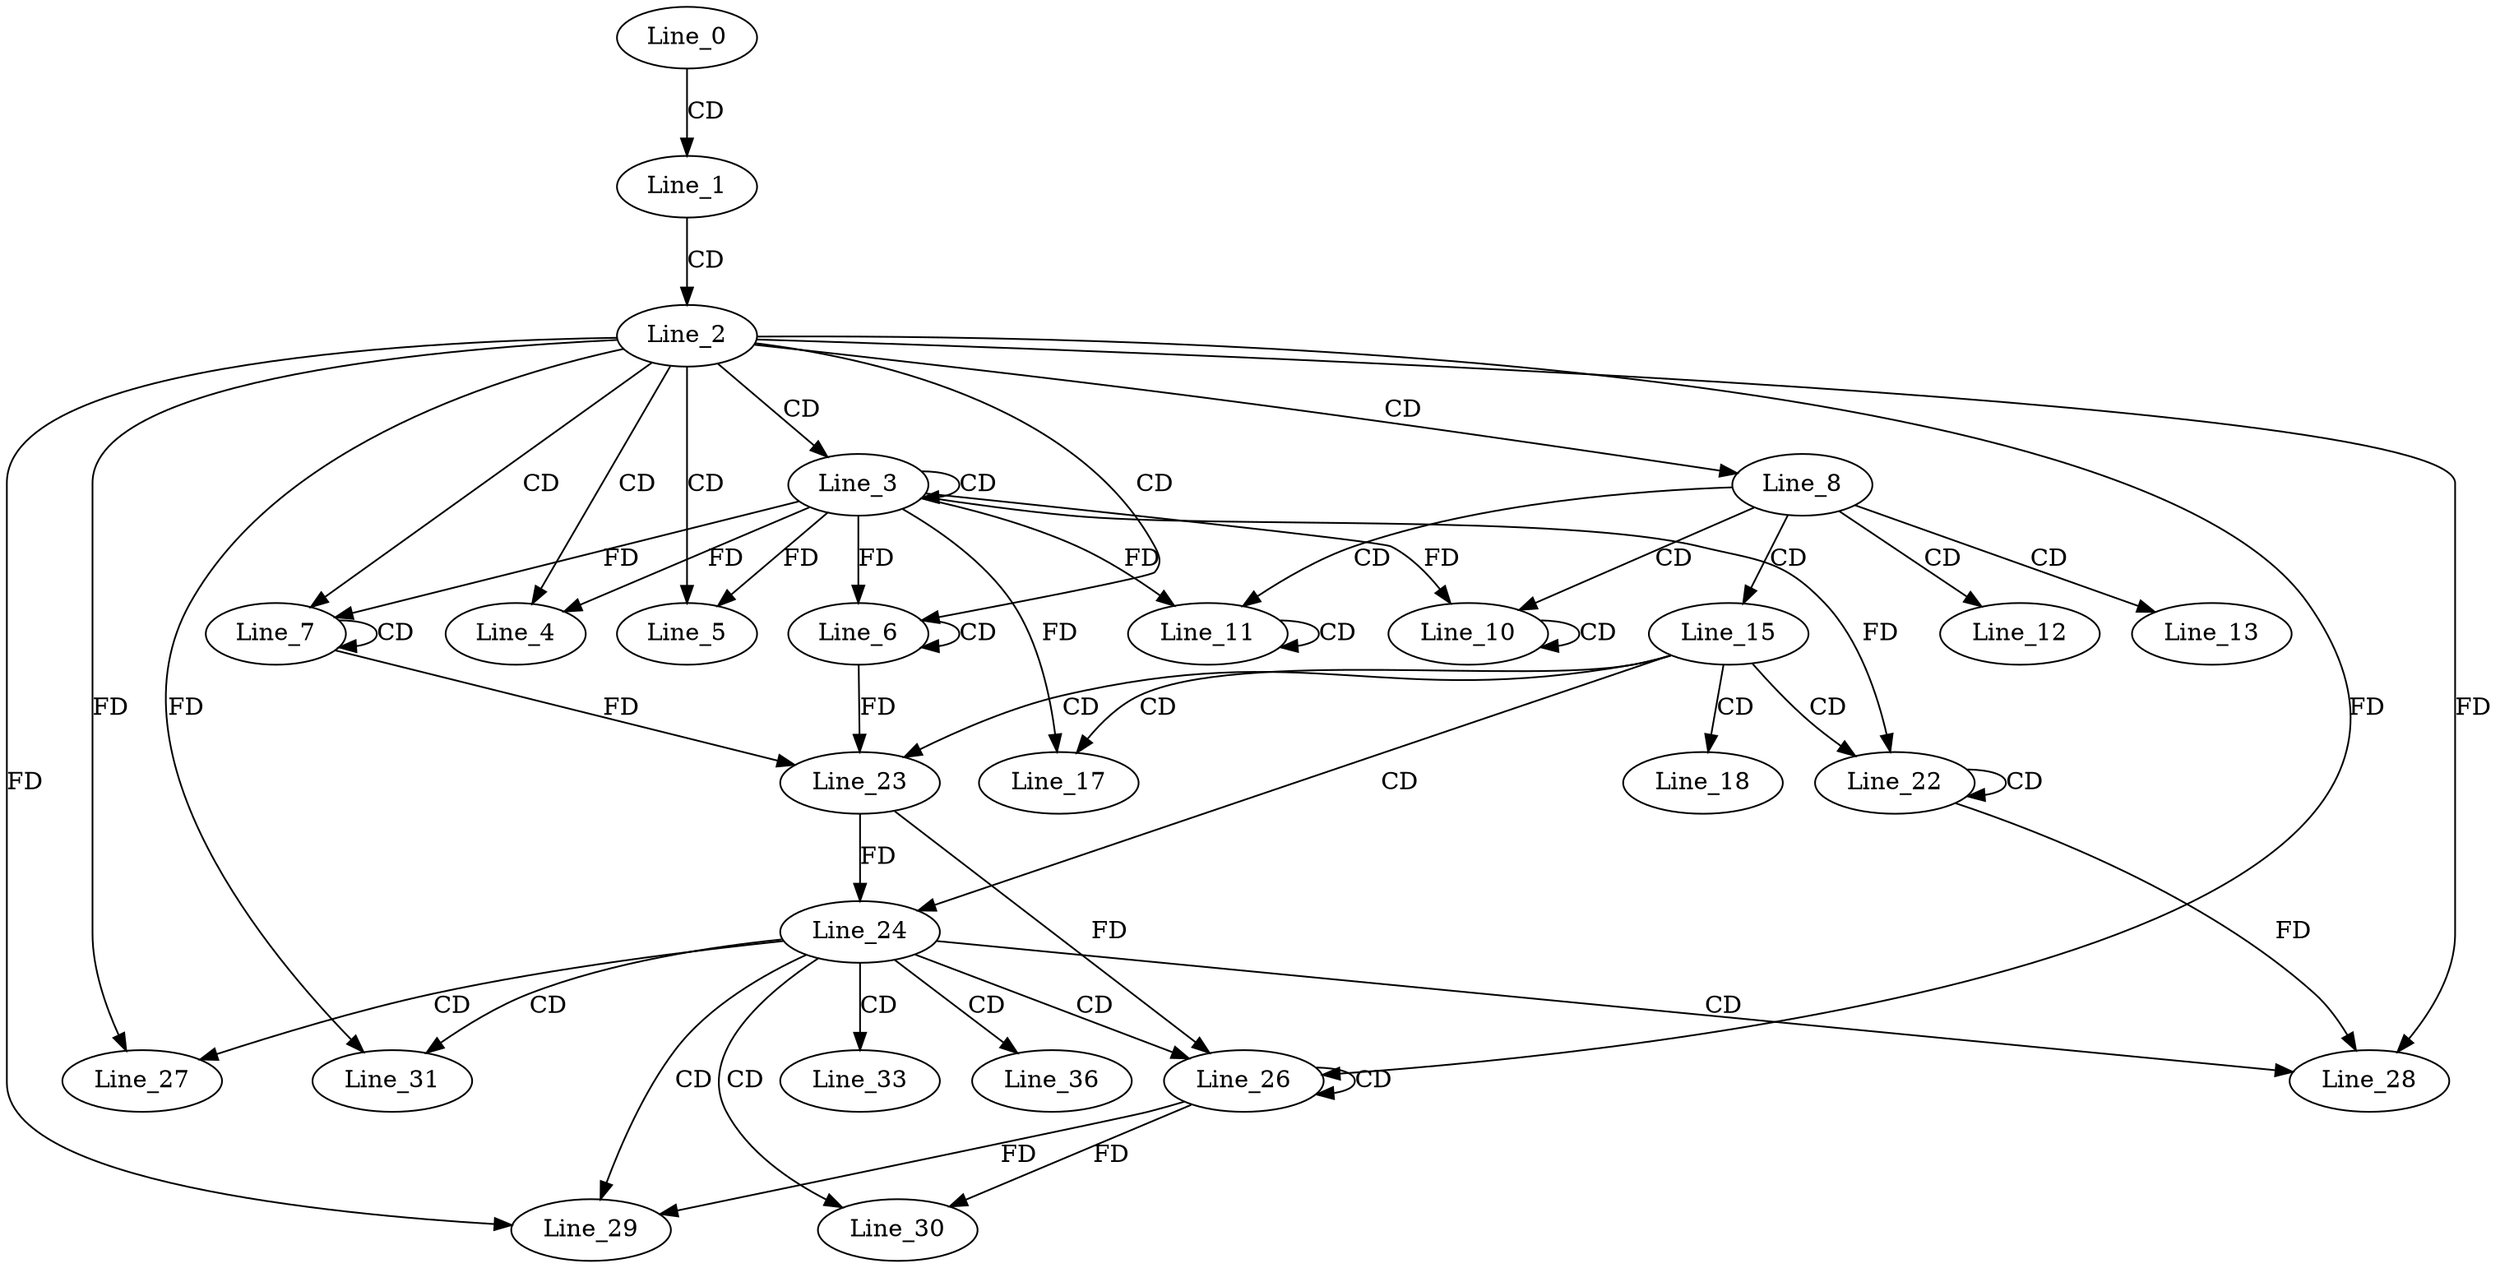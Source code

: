 digraph G {
  Line_0;
  Line_1;
  Line_2;
  Line_3;
  Line_3;
  Line_4;
  Line_5;
  Line_6;
  Line_6;
  Line_7;
  Line_7;
  Line_8;
  Line_10;
  Line_10;
  Line_11;
  Line_11;
  Line_12;
  Line_13;
  Line_15;
  Line_17;
  Line_18;
  Line_22;
  Line_22;
  Line_23;
  Line_23;
  Line_24;
  Line_26;
  Line_26;
  Line_26;
  Line_27;
  Line_28;
  Line_29;
  Line_30;
  Line_31;
  Line_33;
  Line_36;
  Line_0 -> Line_1 [ label="CD" ];
  Line_1 -> Line_2 [ label="CD" ];
  Line_2 -> Line_3 [ label="CD" ];
  Line_3 -> Line_3 [ label="CD" ];
  Line_2 -> Line_4 [ label="CD" ];
  Line_3 -> Line_4 [ label="FD" ];
  Line_2 -> Line_5 [ label="CD" ];
  Line_3 -> Line_5 [ label="FD" ];
  Line_2 -> Line_6 [ label="CD" ];
  Line_6 -> Line_6 [ label="CD" ];
  Line_3 -> Line_6 [ label="FD" ];
  Line_2 -> Line_7 [ label="CD" ];
  Line_7 -> Line_7 [ label="CD" ];
  Line_3 -> Line_7 [ label="FD" ];
  Line_2 -> Line_8 [ label="CD" ];
  Line_8 -> Line_10 [ label="CD" ];
  Line_10 -> Line_10 [ label="CD" ];
  Line_3 -> Line_10 [ label="FD" ];
  Line_8 -> Line_11 [ label="CD" ];
  Line_11 -> Line_11 [ label="CD" ];
  Line_3 -> Line_11 [ label="FD" ];
  Line_8 -> Line_12 [ label="CD" ];
  Line_8 -> Line_13 [ label="CD" ];
  Line_8 -> Line_15 [ label="CD" ];
  Line_15 -> Line_17 [ label="CD" ];
  Line_3 -> Line_17 [ label="FD" ];
  Line_15 -> Line_18 [ label="CD" ];
  Line_15 -> Line_22 [ label="CD" ];
  Line_22 -> Line_22 [ label="CD" ];
  Line_3 -> Line_22 [ label="FD" ];
  Line_15 -> Line_23 [ label="CD" ];
  Line_6 -> Line_23 [ label="FD" ];
  Line_7 -> Line_23 [ label="FD" ];
  Line_15 -> Line_24 [ label="CD" ];
  Line_23 -> Line_24 [ label="FD" ];
  Line_24 -> Line_26 [ label="CD" ];
  Line_26 -> Line_26 [ label="CD" ];
  Line_2 -> Line_26 [ label="FD" ];
  Line_23 -> Line_26 [ label="FD" ];
  Line_24 -> Line_27 [ label="CD" ];
  Line_2 -> Line_27 [ label="FD" ];
  Line_24 -> Line_28 [ label="CD" ];
  Line_2 -> Line_28 [ label="FD" ];
  Line_22 -> Line_28 [ label="FD" ];
  Line_24 -> Line_29 [ label="CD" ];
  Line_2 -> Line_29 [ label="FD" ];
  Line_26 -> Line_29 [ label="FD" ];
  Line_24 -> Line_30 [ label="CD" ];
  Line_26 -> Line_30 [ label="FD" ];
  Line_24 -> Line_31 [ label="CD" ];
  Line_2 -> Line_31 [ label="FD" ];
  Line_24 -> Line_33 [ label="CD" ];
  Line_24 -> Line_36 [ label="CD" ];
}
